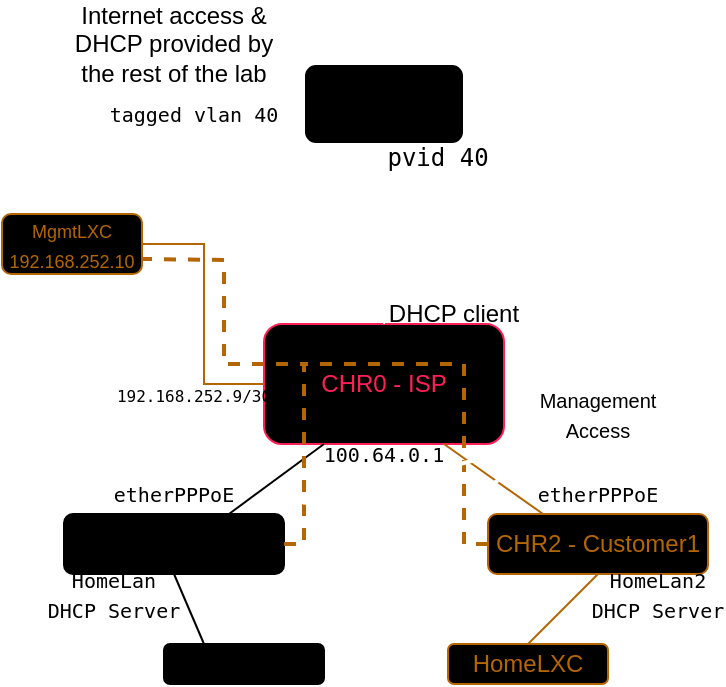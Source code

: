 <mxfile version="28.0.9">
  <diagram name="Page-1" id="nKetfk8LQpatR1D8_w2I">
    <mxGraphModel dx="543" dy="346" grid="1" gridSize="10" guides="1" tooltips="1" connect="1" arrows="1" fold="1" page="1" pageScale="1" pageWidth="850" pageHeight="1100" math="0" shadow="0">
      <root>
        <mxCell id="0" />
        <mxCell id="1" parent="0" />
        <mxCell id="Fn09qu7Amey5VSThe5sa-1" value="&lt;span style=&quot;color: light-dark(rgb(255, 31, 87), rgb(255, 31, 87));&quot;&gt;CHR0 - ISP&lt;/span&gt;" style="rounded=1;whiteSpace=wrap;html=1;fillColor=light-dark(#000000,#1A1A1A);strokeColor=light-dark(#FF1F57,#FF1F57);" vertex="1" parent="1">
          <mxGeometry x="340" y="330" width="120" height="60" as="geometry" />
        </mxCell>
        <mxCell id="Fn09qu7Amey5VSThe5sa-2" value="&lt;pre&gt;vmbr0&lt;/pre&gt;" style="rounded=1;whiteSpace=wrap;html=1;fillColor=light-dark(#000000,#1A1A1A);strokeColor=light-dark(#FFFFFF,#FF862C);" vertex="1" parent="1">
          <mxGeometry x="360" y="200" width="80" height="40" as="geometry" />
        </mxCell>
        <mxCell id="Fn09qu7Amey5VSThe5sa-3" value="" style="endArrow=none;html=1;rounded=0;entryX=0.5;entryY=1;entryDx=0;entryDy=0;exitX=0.5;exitY=0;exitDx=0;exitDy=0;strokeColor=light-dark(#FFFFFF,#FF862C);" edge="1" parent="1" source="Fn09qu7Amey5VSThe5sa-1" target="Fn09qu7Amey5VSThe5sa-2">
          <mxGeometry width="50" height="50" relative="1" as="geometry">
            <mxPoint x="410" y="320" as="sourcePoint" />
            <mxPoint x="460" y="270" as="targetPoint" />
          </mxGeometry>
        </mxCell>
        <mxCell id="Fn09qu7Amey5VSThe5sa-4" value="DHCP client" style="text;html=1;align=center;verticalAlign=middle;whiteSpace=wrap;rounded=0;" vertex="1" parent="1">
          <mxGeometry x="400" y="320" width="70" height="10" as="geometry" />
        </mxCell>
        <mxCell id="Fn09qu7Amey5VSThe5sa-5" value="&lt;pre&gt;pvid 40&lt;/pre&gt;" style="text;html=1;align=center;verticalAlign=middle;whiteSpace=wrap;rounded=0;" vertex="1" parent="1">
          <mxGeometry x="402" y="242" width="50" height="10" as="geometry" />
        </mxCell>
        <mxCell id="Fn09qu7Amey5VSThe5sa-6" value="&lt;span style=&quot;color: light-dark(rgb(0, 0, 0), rgb(255, 100, 58));&quot;&gt;CHR1 - Customer0&lt;/span&gt;" style="rounded=1;whiteSpace=wrap;html=1;strokeColor=light-dark(#000000,#FF643A);fillColor=light-dark(#000000,#1A1A1A);" vertex="1" parent="1">
          <mxGeometry x="240" y="425" width="110" height="30" as="geometry" />
        </mxCell>
        <mxCell id="Fn09qu7Amey5VSThe5sa-7" value="" style="endArrow=none;html=1;rounded=0;exitX=0.75;exitY=0;exitDx=0;exitDy=0;entryX=0.25;entryY=1;entryDx=0;entryDy=0;strokeColor=light-dark(#000000,#FF643A);" edge="1" parent="1" source="Fn09qu7Amey5VSThe5sa-6" target="Fn09qu7Amey5VSThe5sa-1">
          <mxGeometry width="50" height="50" relative="1" as="geometry">
            <mxPoint x="370" y="460" as="sourcePoint" />
            <mxPoint x="420" y="410" as="targetPoint" />
          </mxGeometry>
        </mxCell>
        <mxCell id="Fn09qu7Amey5VSThe5sa-8" value="&lt;span style=&quot;color: light-dark(rgb(180, 101, 4), rgb(255, 65, 73));&quot;&gt;CHR2 - Customer1&lt;/span&gt;" style="rounded=1;whiteSpace=wrap;html=1;strokeColor=light-dark(#B46504,#FF4149);fillColor=light-dark(#000000,#1A1A1A);" vertex="1" parent="1">
          <mxGeometry x="452" y="425" width="110" height="30" as="geometry" />
        </mxCell>
        <mxCell id="Fn09qu7Amey5VSThe5sa-9" value="" style="endArrow=none;html=1;rounded=0;entryX=0.75;entryY=1;entryDx=0;entryDy=0;exitX=0.25;exitY=0;exitDx=0;exitDy=0;strokeColor=light-dark(#B46504,#FF4149);" edge="1" parent="1" source="Fn09qu7Amey5VSThe5sa-8" target="Fn09qu7Amey5VSThe5sa-1">
          <mxGeometry width="50" height="50" relative="1" as="geometry">
            <mxPoint x="360" y="380" as="sourcePoint" />
            <mxPoint x="410" y="330" as="targetPoint" />
          </mxGeometry>
        </mxCell>
        <mxCell id="Fn09qu7Amey5VSThe5sa-10" value="&lt;pre&gt;&lt;font style=&quot;font-size: 10px;&quot;&gt;etherPPPoE&lt;/font&gt;&lt;/pre&gt;" style="text;html=1;align=center;verticalAlign=middle;whiteSpace=wrap;rounded=0;" vertex="1" parent="1">
          <mxGeometry x="260" y="405" width="70" height="20" as="geometry" />
        </mxCell>
        <mxCell id="Fn09qu7Amey5VSThe5sa-11" value="&lt;pre&gt;&lt;font style=&quot;font-size: 10px;&quot;&gt;etherPPPoE&lt;/font&gt;&lt;/pre&gt;" style="text;html=1;align=center;verticalAlign=middle;whiteSpace=wrap;rounded=0;" vertex="1" parent="1">
          <mxGeometry x="472" y="405" width="70" height="20" as="geometry" />
        </mxCell>
        <mxCell id="Fn09qu7Amey5VSThe5sa-12" value="&lt;pre&gt;&lt;font style=&quot;font-size: 10px;&quot;&gt;HomeLan&lt;br&gt;DHCP Server&lt;/font&gt;&lt;/pre&gt;" style="text;html=1;align=center;verticalAlign=middle;whiteSpace=wrap;rounded=0;" vertex="1" parent="1">
          <mxGeometry x="240" y="455" width="50" height="20" as="geometry" />
        </mxCell>
        <mxCell id="Fn09qu7Amey5VSThe5sa-14" value="&lt;pre&gt;&lt;font style=&quot;font-size: 10px;&quot;&gt;100.64.0.1&lt;/font&gt;&lt;/pre&gt;" style="text;html=1;align=center;verticalAlign=middle;whiteSpace=wrap;rounded=0;" vertex="1" parent="1">
          <mxGeometry x="365" y="390" width="70" height="10" as="geometry" />
        </mxCell>
        <mxCell id="Fn09qu7Amey5VSThe5sa-15" value="" style="endArrow=openThin;html=1;rounded=0;exitX=0;exitY=0.5;exitDx=0;exitDy=0;strokeColor=light-dark(#FFFFFF,#FF862C);endFill=0;strokeWidth=2;" edge="1" parent="1" source="Fn09qu7Amey5VSThe5sa-2">
          <mxGeometry width="50" height="50" relative="1" as="geometry">
            <mxPoint x="350" y="290" as="sourcePoint" />
            <mxPoint x="240" y="220" as="targetPoint" />
          </mxGeometry>
        </mxCell>
        <mxCell id="Fn09qu7Amey5VSThe5sa-16" value="Internet access &amp;amp; DHCP provided by the rest of the lab" style="text;html=1;align=center;verticalAlign=middle;whiteSpace=wrap;rounded=0;" vertex="1" parent="1">
          <mxGeometry x="240" y="170" width="110" height="40" as="geometry" />
        </mxCell>
        <mxCell id="Fn09qu7Amey5VSThe5sa-17" value="&lt;pre&gt;&lt;font style=&quot;font-size: 10px;&quot;&gt;tagged vlan 40&lt;/font&gt;&lt;/pre&gt;" style="text;html=1;align=center;verticalAlign=middle;whiteSpace=wrap;rounded=0;" vertex="1" parent="1">
          <mxGeometry x="260" y="220" width="90" height="10" as="geometry" />
        </mxCell>
        <mxCell id="Fn09qu7Amey5VSThe5sa-18" value="&lt;div&gt;&lt;font style=&quot;font-size: 9px; color: light-dark(rgb(180, 101, 4), rgb(204, 0, 102));&quot;&gt;MgmtLXC&lt;/font&gt;&lt;/div&gt;&lt;div&gt;&lt;font style=&quot;font-size: 9px; color: light-dark(rgb(180, 101, 4), rgb(204, 0, 102));&quot;&gt;192.168.252.10&lt;/font&gt;&lt;/div&gt;" style="rounded=1;whiteSpace=wrap;html=1;strokeColor=light-dark(#B46504,#CC0066);fillColor=light-dark(#000000,#1A1A1A);" vertex="1" parent="1">
          <mxGeometry x="209" y="275" width="70" height="30" as="geometry" />
        </mxCell>
        <mxCell id="Fn09qu7Amey5VSThe5sa-19" value="" style="endArrow=none;html=1;rounded=0;exitX=1;exitY=0.5;exitDx=0;exitDy=0;entryX=0;entryY=0.5;entryDx=0;entryDy=0;strokeColor=light-dark(#B46504,#CC0066);" edge="1" parent="1" source="Fn09qu7Amey5VSThe5sa-18" target="Fn09qu7Amey5VSThe5sa-1">
          <mxGeometry width="50" height="50" relative="1" as="geometry">
            <mxPoint x="390" y="410" as="sourcePoint" />
            <mxPoint x="440" y="360" as="targetPoint" />
            <Array as="points">
              <mxPoint x="310" y="290" />
              <mxPoint x="310" y="360" />
            </Array>
          </mxGeometry>
        </mxCell>
        <mxCell id="Fn09qu7Amey5VSThe5sa-20" value="&lt;pre&gt;&lt;font style=&quot;font-size: 8px;&quot;&gt;192.168.252.9/30&lt;/font&gt;&lt;/pre&gt;" style="text;html=1;align=center;verticalAlign=middle;whiteSpace=wrap;rounded=0;" vertex="1" parent="1">
          <mxGeometry x="270" y="360" width="70" height="10" as="geometry" />
        </mxCell>
        <mxCell id="Fn09qu7Amey5VSThe5sa-22" value="&lt;span style=&quot;color: light-dark(rgb(0, 0, 0), rgb(255, 100, 58));&quot;&gt;HomeLXC&lt;/span&gt;" style="rounded=1;whiteSpace=wrap;html=1;strokeColor=light-dark(#000000,#FF643A);fillColor=light-dark(#000000,#1A1A1A);" vertex="1" parent="1">
          <mxGeometry x="290" y="490" width="80" height="20" as="geometry" />
        </mxCell>
        <mxCell id="Fn09qu7Amey5VSThe5sa-23" value="" style="endArrow=none;html=1;rounded=0;exitX=0.25;exitY=0;exitDx=0;exitDy=0;entryX=0.5;entryY=1;entryDx=0;entryDy=0;strokeColor=light-dark(#000000,#FF643A);" edge="1" parent="1" source="Fn09qu7Amey5VSThe5sa-22" target="Fn09qu7Amey5VSThe5sa-6">
          <mxGeometry width="50" height="50" relative="1" as="geometry">
            <mxPoint x="310" y="490" as="sourcePoint" />
            <mxPoint x="387" y="430" as="targetPoint" />
          </mxGeometry>
        </mxCell>
        <mxCell id="Fn09qu7Amey5VSThe5sa-24" value="&lt;span style=&quot;color: light-dark(rgb(180, 101, 4), rgb(255, 65, 73));&quot;&gt;HomeLXC&lt;/span&gt;" style="rounded=1;whiteSpace=wrap;html=1;strokeColor=light-dark(#B46504,#FF4149);fillColor=light-dark(#000000,#1A1A1A);" vertex="1" parent="1">
          <mxGeometry x="432" y="490" width="80" height="20" as="geometry" />
        </mxCell>
        <mxCell id="Fn09qu7Amey5VSThe5sa-25" value="" style="endArrow=none;html=1;rounded=0;exitX=0.5;exitY=0;exitDx=0;exitDy=0;entryX=0.5;entryY=1;entryDx=0;entryDy=0;strokeColor=light-dark(#B46504,#FF4149);" edge="1" parent="1" source="Fn09qu7Amey5VSThe5sa-24" target="Fn09qu7Amey5VSThe5sa-8">
          <mxGeometry width="50" height="50" relative="1" as="geometry">
            <mxPoint x="540" y="540" as="sourcePoint" />
            <mxPoint x="500" y="500" as="targetPoint" />
          </mxGeometry>
        </mxCell>
        <mxCell id="Fn09qu7Amey5VSThe5sa-26" value="&lt;pre&gt;&lt;font style=&quot;font-size: 10px;&quot;&gt;HomeLan2&lt;br&gt;DHCP Server&lt;/font&gt;&lt;/pre&gt;" style="text;html=1;align=center;verticalAlign=middle;whiteSpace=wrap;rounded=0;" vertex="1" parent="1">
          <mxGeometry x="512" y="455" width="50" height="20" as="geometry" />
        </mxCell>
        <mxCell id="Fn09qu7Amey5VSThe5sa-27" value="" style="endArrow=none;dashed=1;html=1;strokeWidth=2;rounded=0;entryX=1;entryY=0.75;entryDx=0;entryDy=0;exitX=1;exitY=0.5;exitDx=0;exitDy=0;strokeColor=light-dark(#B46504,#CC0066);" edge="1" parent="1" source="Fn09qu7Amey5VSThe5sa-6" target="Fn09qu7Amey5VSThe5sa-18">
          <mxGeometry width="50" height="50" relative="1" as="geometry">
            <mxPoint x="380" y="410" as="sourcePoint" />
            <mxPoint x="430" y="360" as="targetPoint" />
            <Array as="points">
              <mxPoint x="360" y="440" />
              <mxPoint x="360" y="380" />
              <mxPoint x="360" y="350" />
              <mxPoint x="320" y="350" />
              <mxPoint x="320" y="298" />
            </Array>
          </mxGeometry>
        </mxCell>
        <mxCell id="Fn09qu7Amey5VSThe5sa-28" value="" style="endArrow=none;dashed=1;html=1;strokeWidth=2;rounded=0;exitX=0;exitY=0.5;exitDx=0;exitDy=0;strokeColor=light-dark(#B46504,#CC0066);" edge="1" parent="1" source="Fn09qu7Amey5VSThe5sa-8">
          <mxGeometry width="50" height="50" relative="1" as="geometry">
            <mxPoint x="380" y="410" as="sourcePoint" />
            <mxPoint x="360" y="350" as="targetPoint" />
            <Array as="points">
              <mxPoint x="440" y="440" />
              <mxPoint x="440" y="350" />
            </Array>
          </mxGeometry>
        </mxCell>
        <mxCell id="Fn09qu7Amey5VSThe5sa-29" value="&lt;div&gt;&lt;font style=&quot;font-size: 10px;&quot;&gt;Management&lt;/font&gt;&lt;/div&gt;&lt;div&gt;&lt;font style=&quot;font-size: 10px;&quot;&gt;Access&lt;/font&gt;&lt;/div&gt;" style="text;html=1;align=center;verticalAlign=middle;whiteSpace=wrap;rounded=0;" vertex="1" parent="1">
          <mxGeometry x="477" y="360" width="60" height="30" as="geometry" />
        </mxCell>
        <mxCell id="Fn09qu7Amey5VSThe5sa-30" value="" style="endArrow=openThin;html=1;rounded=1;exitX=0;exitY=1;exitDx=0;exitDy=0;endFill=0;strokeWidth=2;strokeColor=light-dark(#FFFFFF,#FF862C);curved=0;" edge="1" parent="1" source="Fn09qu7Amey5VSThe5sa-29">
          <mxGeometry width="50" height="50" relative="1" as="geometry">
            <mxPoint x="380" y="410" as="sourcePoint" />
            <mxPoint x="360" y="420" as="targetPoint" />
          </mxGeometry>
        </mxCell>
        <mxCell id="Fn09qu7Amey5VSThe5sa-31" value="" style="endArrow=openThin;html=1;rounded=1;exitX=0.14;exitY=0.947;exitDx=0;exitDy=0;exitPerimeter=0;endFill=0;strokeWidth=2;strokeColor=light-dark(#FFFFFF,#FF862C);curved=0;" edge="1" parent="1" source="Fn09qu7Amey5VSThe5sa-29">
          <mxGeometry width="50" height="50" relative="1" as="geometry">
            <mxPoint x="380" y="410" as="sourcePoint" />
            <mxPoint x="440" y="420" as="targetPoint" />
          </mxGeometry>
        </mxCell>
      </root>
    </mxGraphModel>
  </diagram>
</mxfile>
